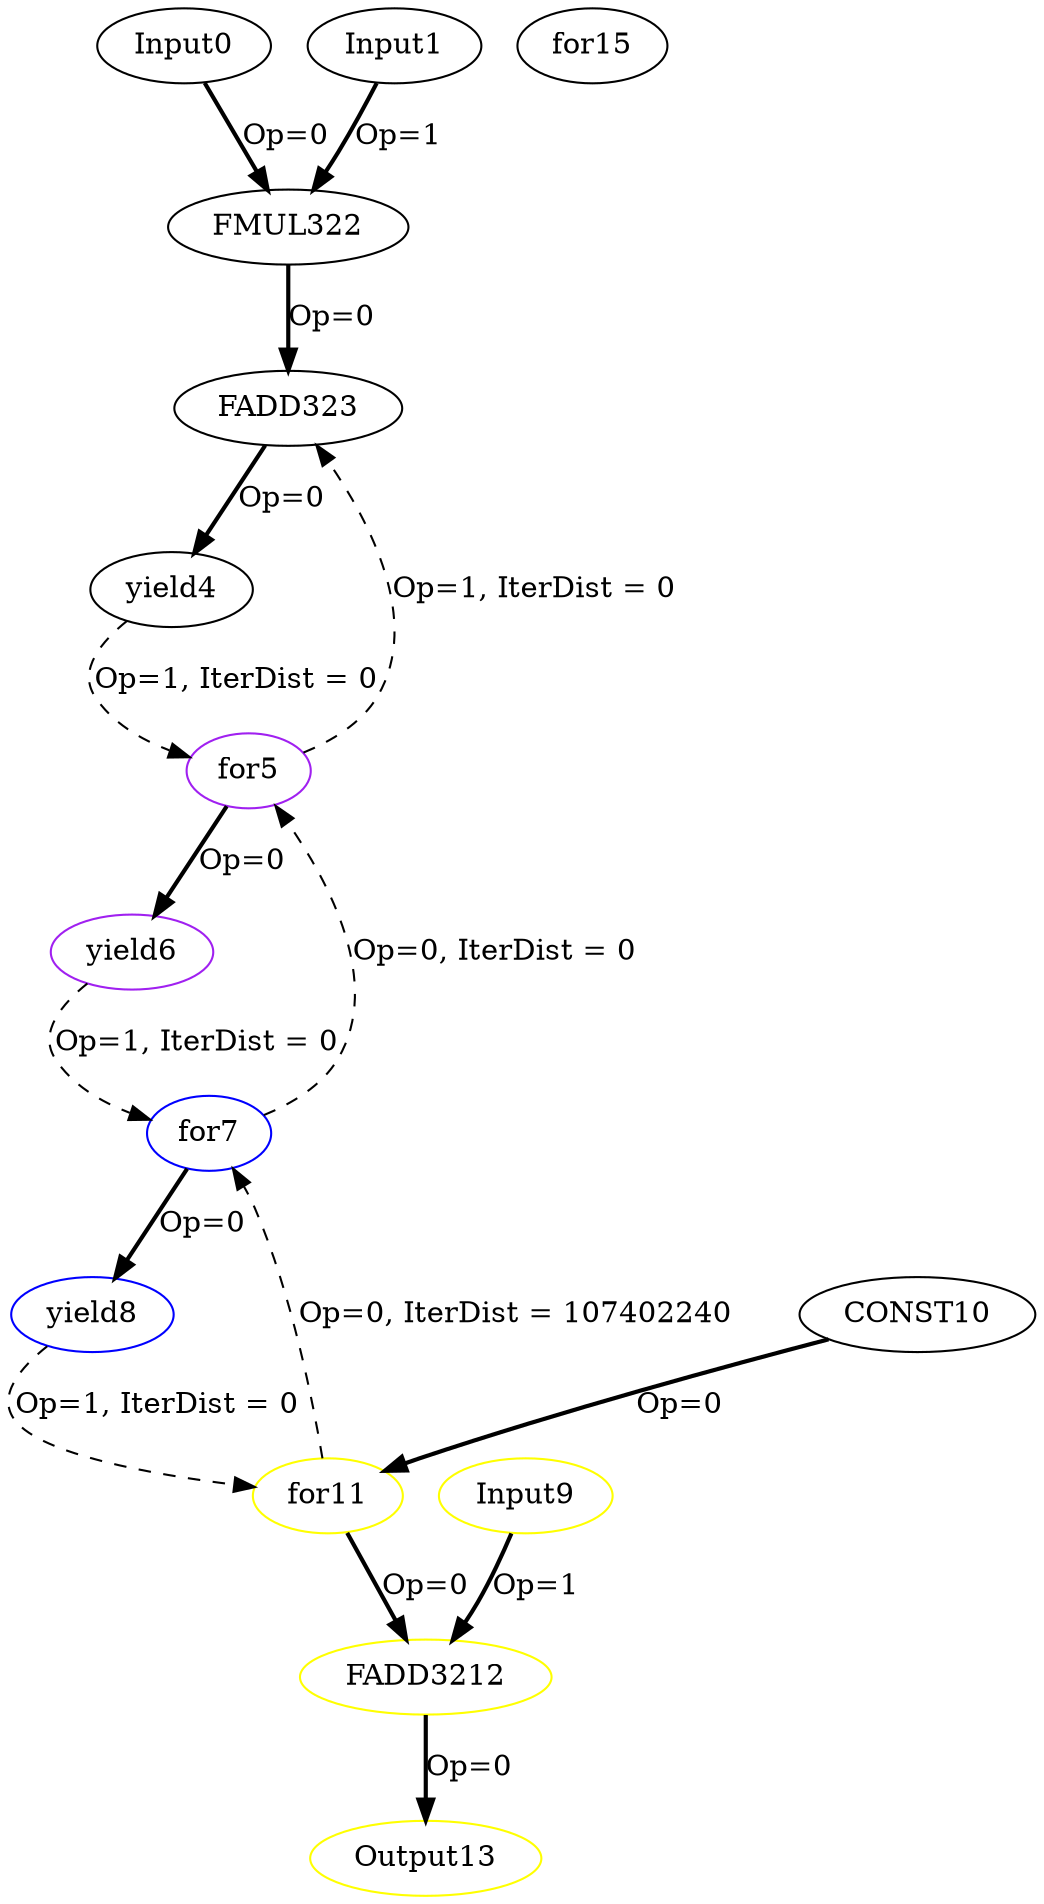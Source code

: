 Digraph G {
Input0[opcode = "Input", ref_name="conv2d_kernel_0_1", size="3024", offset="0,0", pattern="4,7,120,7,120,3,-2900,29", color = black];
Input1[opcode = "Input", ref_name="conv2d_kernel_0_2", size="1176", offset="0,0", pattern="4,7,4,7,4,3,-584,29", color = black];
FMUL322[opcode = "FMUL32", color = black];
FADD323[opcode = "FADD32", color = black];
yield4[opcode = "yield", color = black];
for5[opcode = "for", color = purple];
yield6[opcode = "yield", color = purple];
for7[opcode = "for", color = blue];
yield8[opcode = "yield", color = blue];
Input9[opcode = "Input", ref_name="conv2d_kernel_0_0", size="120", offset="0,0", pattern="0,7,0,7,0,3,4,29", color = yellow];
CONST10[opcode = "CONST", value="0x00000000", color = black];
for11[opcode = "for", color = yellow];
FADD3212[opcode = "FADD32", color = yellow];
Output13[opcode = "Output", ref_name="conv2d_kernel_0_3", size="120", offset="0,0", pattern="0,7,0,7,0,3,4,29", color = yellow];
for15[opcode = "for", color = black];
Input0 -> FMUL322[color = black, style = bold, operand = 0, label = "Op=0"];
Input1 -> FMUL322[color = black, style = bold, operand = 1, label = "Op=1"];
FMUL322 -> FADD323[color = black, style = bold, operand = 0, label = "Op=0"];
for5 -> FADD323[color = black, style = dashed, operand = 1, iterdist = 0, label = "Op=1, IterDist = 0"];
FADD323 -> yield4[color = black, style = bold, operand = 0, label = "Op=0"];
for7 -> for5[color = black, style = dashed, operand = 0, iterdist = 0, label = "Op=0, IterDist = 0"];
for5 -> yield6[color = black, style = bold, operand = 0, label = "Op=0"];
for11 -> for7[color = black, style = dashed, operand = 0, iterdist = 107402240, label = "Op=0, IterDist = 107402240"];
for7 -> yield8[color = black, style = bold, operand = 0, label = "Op=0"];
CONST10 -> for11[color = black, style = bold, operand = 0, label = "Op=0"];
for11 -> FADD3212[color = black, style = bold, operand = 0, label = "Op=0"];
Input9 -> FADD3212[color = black, style = bold, operand = 1, label = "Op=1"];
FADD3212 -> Output13[color = black, style = bold, operand = 0, label = "Op=0"];
yield4 -> for5[color = black, style = dashed, operand = 1, iterdist = 0, label = "Op=1, IterDist = 0"];
yield6 -> for7[color = black, style = dashed, operand = 1, iterdist = 0, label = "Op=1, IterDist = 0"];
yield8 -> for11[color = black, style = dashed, operand = 1, iterdist = 0, label = "Op=1, IterDist = 0"];
}
